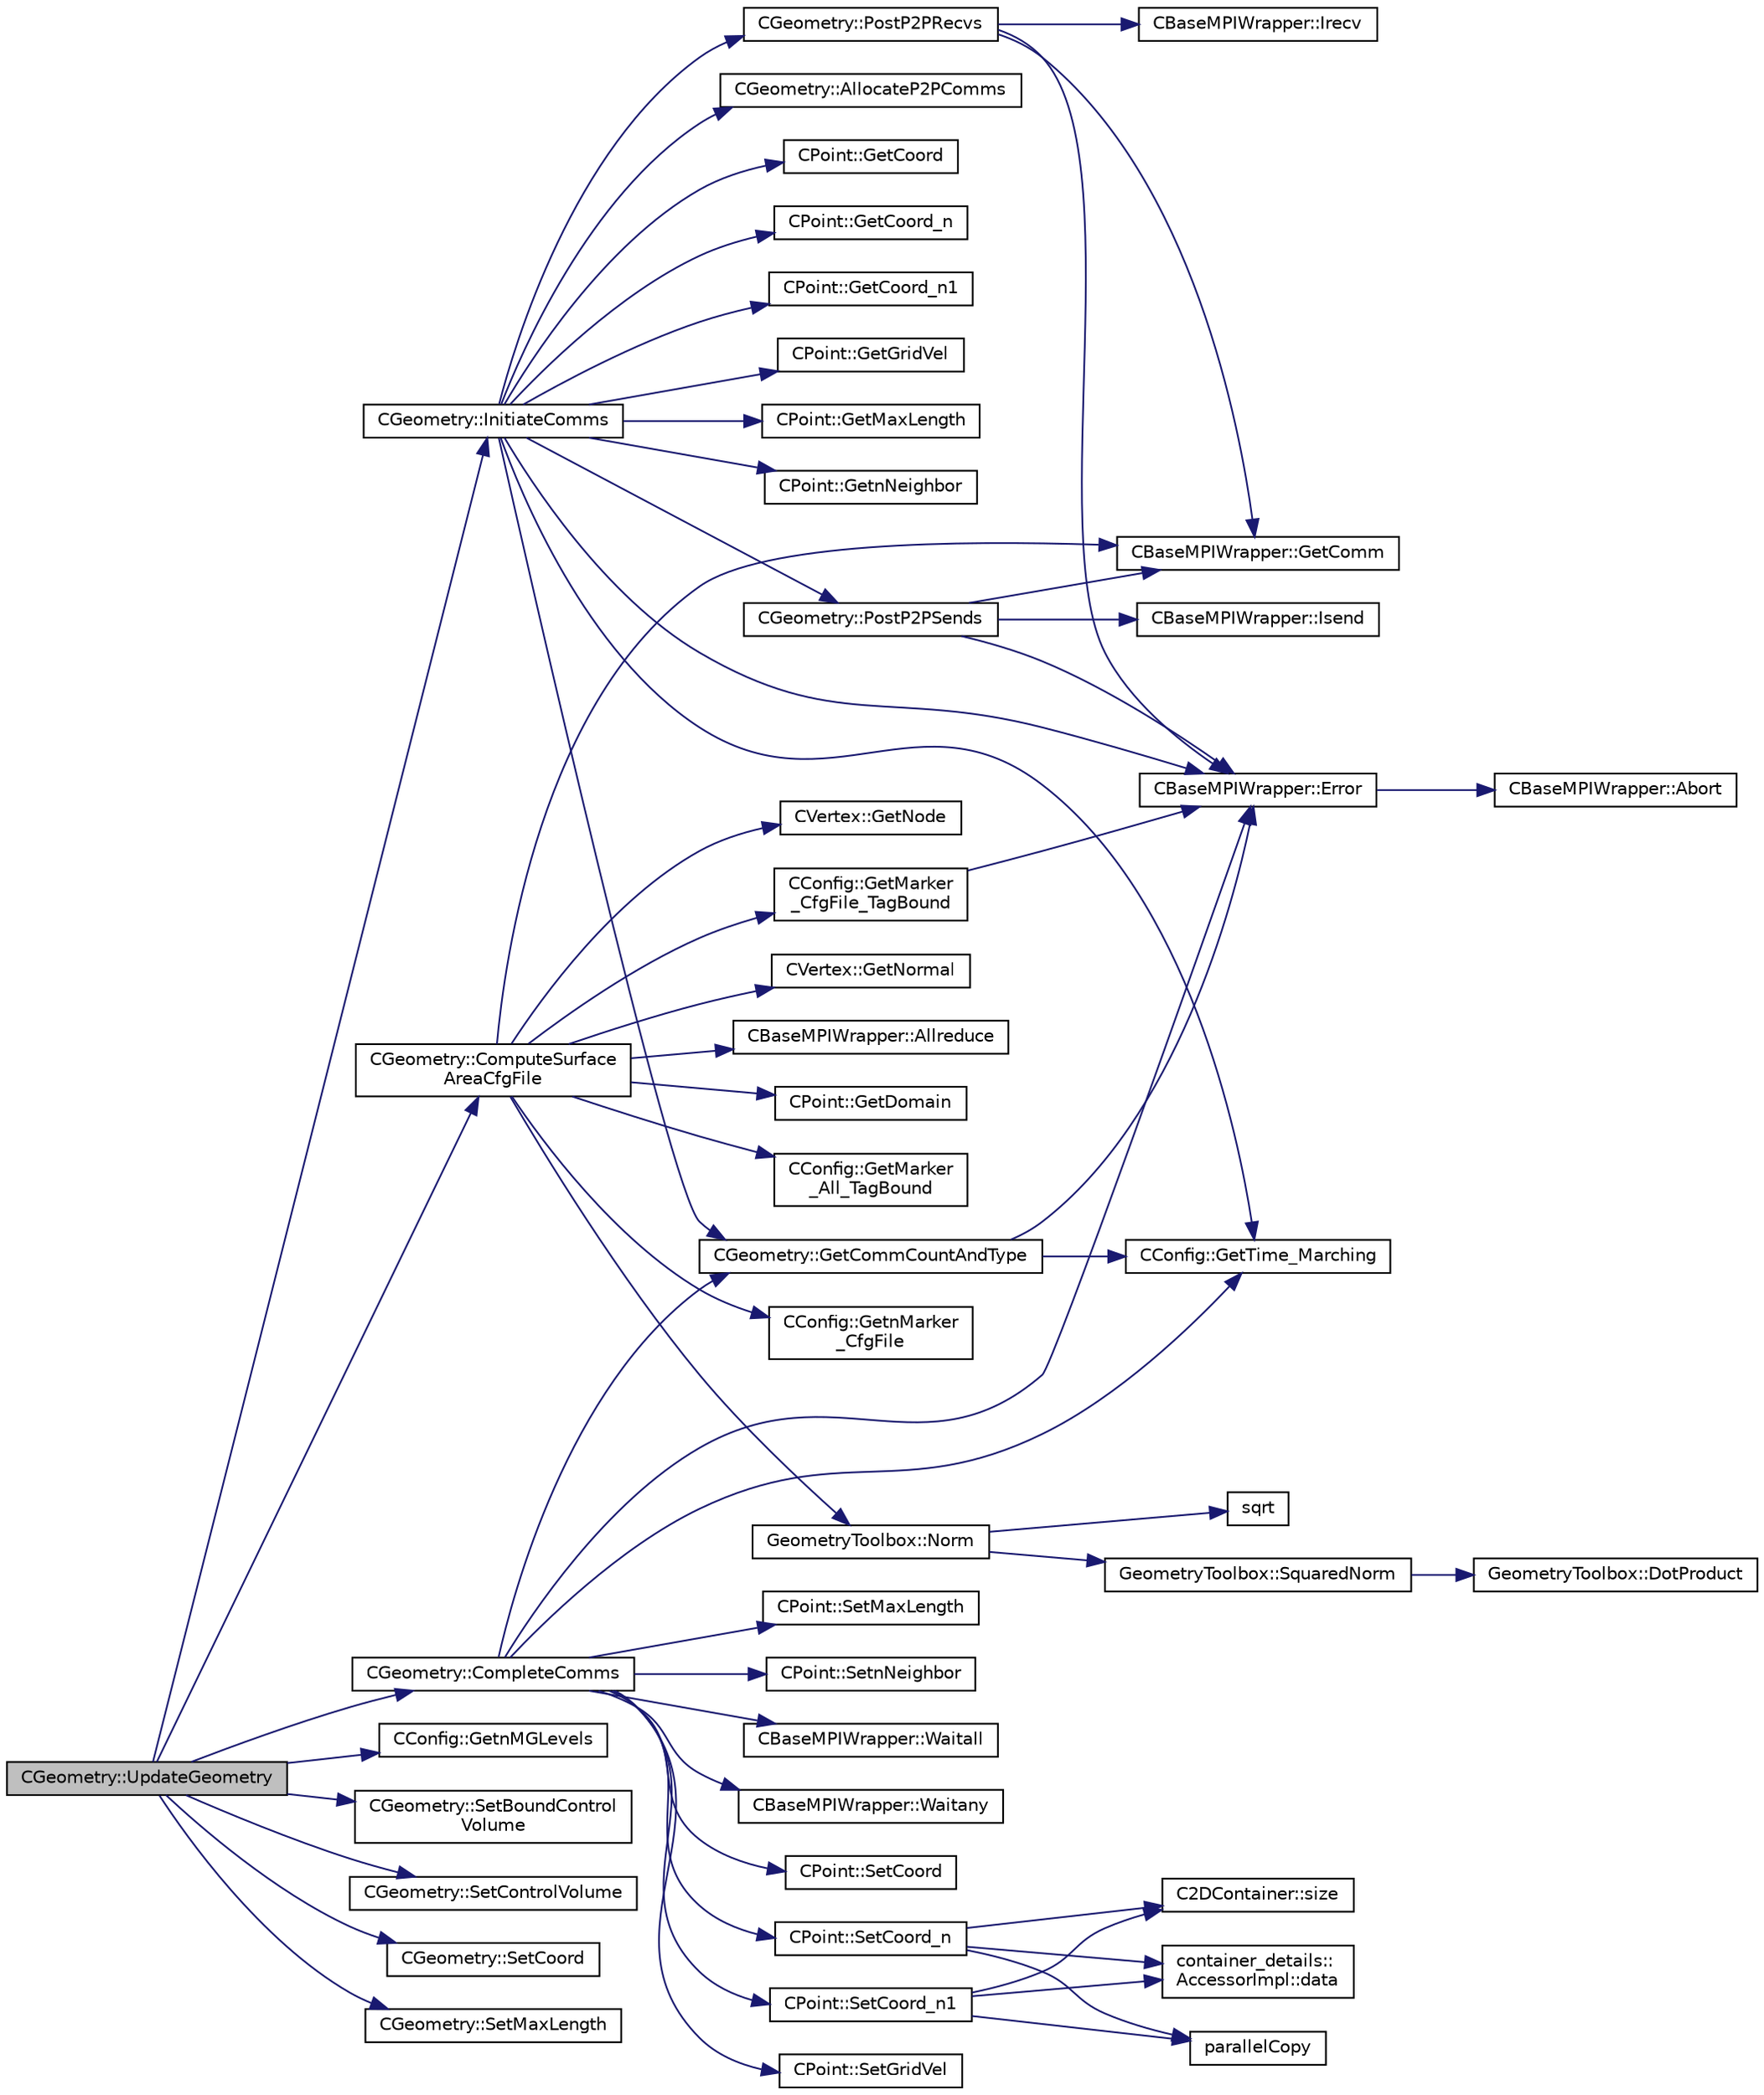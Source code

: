 digraph "CGeometry::UpdateGeometry"
{
 // LATEX_PDF_SIZE
  edge [fontname="Helvetica",fontsize="10",labelfontname="Helvetica",labelfontsize="10"];
  node [fontname="Helvetica",fontsize="10",shape=record];
  rankdir="LR";
  Node1 [label="CGeometry::UpdateGeometry",height=0.2,width=0.4,color="black", fillcolor="grey75", style="filled", fontcolor="black",tooltip="Update the multi-grid structure and the wall-distance."];
  Node1 -> Node2 [color="midnightblue",fontsize="10",style="solid",fontname="Helvetica"];
  Node2 [label="CGeometry::CompleteComms",height=0.2,width=0.4,color="black", fillcolor="white", style="filled",URL="$classCGeometry.html#a98e23b4abe55aaf85fb4350e6ccbc32e",tooltip="Routine to complete the set of non-blocking communications launched by InitiateComms() and unpacking ..."];
  Node2 -> Node3 [color="midnightblue",fontsize="10",style="solid",fontname="Helvetica"];
  Node3 [label="CBaseMPIWrapper::Error",height=0.2,width=0.4,color="black", fillcolor="white", style="filled",URL="$classCBaseMPIWrapper.html#a04457c47629bda56704e6a8804833eeb",tooltip=" "];
  Node3 -> Node4 [color="midnightblue",fontsize="10",style="solid",fontname="Helvetica"];
  Node4 [label="CBaseMPIWrapper::Abort",height=0.2,width=0.4,color="black", fillcolor="white", style="filled",URL="$classCBaseMPIWrapper.html#af7297d861dca86b45cf561b6ab642e8f",tooltip=" "];
  Node2 -> Node5 [color="midnightblue",fontsize="10",style="solid",fontname="Helvetica"];
  Node5 [label="CGeometry::GetCommCountAndType",height=0.2,width=0.4,color="black", fillcolor="white", style="filled",URL="$classCGeometry.html#a89bd3c70a6664228affca3fe7c870e8b",tooltip="Helper function to define the type and number of variables per point for each communication type."];
  Node5 -> Node3 [color="midnightblue",fontsize="10",style="solid",fontname="Helvetica"];
  Node5 -> Node6 [color="midnightblue",fontsize="10",style="solid",fontname="Helvetica"];
  Node6 [label="CConfig::GetTime_Marching",height=0.2,width=0.4,color="black", fillcolor="white", style="filled",URL="$classCConfig.html#ac47e04d76ce865893a94dcedd3c9b6a5",tooltip="Provides information about the time integration, and change the write in the output files information..."];
  Node2 -> Node6 [color="midnightblue",fontsize="10",style="solid",fontname="Helvetica"];
  Node2 -> Node7 [color="midnightblue",fontsize="10",style="solid",fontname="Helvetica"];
  Node7 [label="CPoint::SetCoord",height=0.2,width=0.4,color="black", fillcolor="white", style="filled",URL="$classCPoint.html#af3545cace579269797a534b6a10a42e1",tooltip="Set the coordinates for the control volume."];
  Node2 -> Node8 [color="midnightblue",fontsize="10",style="solid",fontname="Helvetica"];
  Node8 [label="CPoint::SetCoord_n",height=0.2,width=0.4,color="black", fillcolor="white", style="filled",URL="$classCPoint.html#ae01b3a0ffa94ce8b8ed6d1267b2fd7cf",tooltip="Set the coordinates of the control volume at time n to the ones in Coord."];
  Node8 -> Node9 [color="midnightblue",fontsize="10",style="solid",fontname="Helvetica"];
  Node9 [label="container_details::\lAccessorImpl::data",height=0.2,width=0.4,color="black", fillcolor="white", style="filled",URL="$classcontainer__details_1_1AccessorImpl.html#a5b5318f7212e57c13e464c398f74b3d5",tooltip=" "];
  Node8 -> Node10 [color="midnightblue",fontsize="10",style="solid",fontname="Helvetica"];
  Node10 [label="parallelCopy",height=0.2,width=0.4,color="black", fillcolor="white", style="filled",URL="$omp__structure_8hpp.html#a3af8b37ed645164f4c3441fa75e5fa76",tooltip="Copy data from one array-like object to another in parallel."];
  Node8 -> Node11 [color="midnightblue",fontsize="10",style="solid",fontname="Helvetica"];
  Node11 [label="C2DContainer::size",height=0.2,width=0.4,color="black", fillcolor="white", style="filled",URL="$classC2DContainer.html#a8278113dbcf54123f9852e7e44583759",tooltip=" "];
  Node2 -> Node12 [color="midnightblue",fontsize="10",style="solid",fontname="Helvetica"];
  Node12 [label="CPoint::SetCoord_n1",height=0.2,width=0.4,color="black", fillcolor="white", style="filled",URL="$classCPoint.html#a302a4933af6a0ea9c1bbda0aca8c5539",tooltip="Set the coordinates of the control volume at time n-1 to the ones in Coord_n."];
  Node12 -> Node9 [color="midnightblue",fontsize="10",style="solid",fontname="Helvetica"];
  Node12 -> Node10 [color="midnightblue",fontsize="10",style="solid",fontname="Helvetica"];
  Node12 -> Node11 [color="midnightblue",fontsize="10",style="solid",fontname="Helvetica"];
  Node2 -> Node13 [color="midnightblue",fontsize="10",style="solid",fontname="Helvetica"];
  Node13 [label="CPoint::SetGridVel",height=0.2,width=0.4,color="black", fillcolor="white", style="filled",URL="$classCPoint.html#accb2a44a58e7fc7a0e0f2a029cacc257",tooltip="Set the value of the grid velocity at the point."];
  Node2 -> Node14 [color="midnightblue",fontsize="10",style="solid",fontname="Helvetica"];
  Node14 [label="CPoint::SetMaxLength",height=0.2,width=0.4,color="black", fillcolor="white", style="filled",URL="$classCPoint.html#a17e40f832d4f8cea14f170e6d67beefb",tooltip="Set the max cell-center to cell-center length."];
  Node2 -> Node15 [color="midnightblue",fontsize="10",style="solid",fontname="Helvetica"];
  Node15 [label="CPoint::SetnNeighbor",height=0.2,width=0.4,color="black", fillcolor="white", style="filled",URL="$classCPoint.html#a28f69d74670361558e0fd31947cec519",tooltip="Set the number of neighbor (artificial dissipation)."];
  Node2 -> Node16 [color="midnightblue",fontsize="10",style="solid",fontname="Helvetica"];
  Node16 [label="CBaseMPIWrapper::Waitall",height=0.2,width=0.4,color="black", fillcolor="white", style="filled",URL="$classCBaseMPIWrapper.html#a01c02f8c0c799ccd15023f0c2c3cae27",tooltip=" "];
  Node2 -> Node17 [color="midnightblue",fontsize="10",style="solid",fontname="Helvetica"];
  Node17 [label="CBaseMPIWrapper::Waitany",height=0.2,width=0.4,color="black", fillcolor="white", style="filled",URL="$classCBaseMPIWrapper.html#a5f4a1382f625fbbfb2c6224a87591825",tooltip=" "];
  Node1 -> Node18 [color="midnightblue",fontsize="10",style="solid",fontname="Helvetica"];
  Node18 [label="CGeometry::ComputeSurface\lAreaCfgFile",height=0.2,width=0.4,color="black", fillcolor="white", style="filled",URL="$classCGeometry.html#a2279bf9ab2a161f5f937698d469cb6ab",tooltip="Compute the surface area of all global markers."];
  Node18 -> Node19 [color="midnightblue",fontsize="10",style="solid",fontname="Helvetica"];
  Node19 [label="CBaseMPIWrapper::Allreduce",height=0.2,width=0.4,color="black", fillcolor="white", style="filled",URL="$classCBaseMPIWrapper.html#a381d4b3738c09d92ee1ae9f89715b541",tooltip=" "];
  Node18 -> Node20 [color="midnightblue",fontsize="10",style="solid",fontname="Helvetica"];
  Node20 [label="CBaseMPIWrapper::GetComm",height=0.2,width=0.4,color="black", fillcolor="white", style="filled",URL="$classCBaseMPIWrapper.html#a8154391fc3522954802889d81d4ef5da",tooltip=" "];
  Node18 -> Node21 [color="midnightblue",fontsize="10",style="solid",fontname="Helvetica"];
  Node21 [label="CPoint::GetDomain",height=0.2,width=0.4,color="black", fillcolor="white", style="filled",URL="$classCPoint.html#aa58a27b602e47ddcad22ae74a5c6bc81",tooltip="For parallel computation, its indicates if a point must be computed or not."];
  Node18 -> Node22 [color="midnightblue",fontsize="10",style="solid",fontname="Helvetica"];
  Node22 [label="CConfig::GetMarker\l_All_TagBound",height=0.2,width=0.4,color="black", fillcolor="white", style="filled",URL="$classCConfig.html#ab8c9c1f45950a29355be4ff357049440",tooltip="Get the index of the surface defined in the geometry file."];
  Node18 -> Node23 [color="midnightblue",fontsize="10",style="solid",fontname="Helvetica"];
  Node23 [label="CConfig::GetMarker\l_CfgFile_TagBound",height=0.2,width=0.4,color="black", fillcolor="white", style="filled",URL="$classCConfig.html#a1287f2e7a3be479749d08495f6cc580e",tooltip="Get the index in the config information of the marker val_marker."];
  Node23 -> Node3 [color="midnightblue",fontsize="10",style="solid",fontname="Helvetica"];
  Node18 -> Node24 [color="midnightblue",fontsize="10",style="solid",fontname="Helvetica"];
  Node24 [label="CConfig::GetnMarker\l_CfgFile",height=0.2,width=0.4,color="black", fillcolor="white", style="filled",URL="$classCConfig.html#a4c448120a31816c3593e5cfd9a76d1a1",tooltip="Get the total number of boundary markers in the config file."];
  Node18 -> Node25 [color="midnightblue",fontsize="10",style="solid",fontname="Helvetica"];
  Node25 [label="CVertex::GetNode",height=0.2,width=0.4,color="black", fillcolor="white", style="filled",URL="$classCVertex.html#ad568da06e7191358d3a09a1bee71cdb5",tooltip="Get the node of the vertex."];
  Node18 -> Node26 [color="midnightblue",fontsize="10",style="solid",fontname="Helvetica"];
  Node26 [label="CVertex::GetNormal",height=0.2,width=0.4,color="black", fillcolor="white", style="filled",URL="$classCVertex.html#a57cacfe764770e6c0e54c278cb584f7c",tooltip="Copy the the normal vector of a face."];
  Node18 -> Node27 [color="midnightblue",fontsize="10",style="solid",fontname="Helvetica"];
  Node27 [label="GeometryToolbox::Norm",height=0.2,width=0.4,color="black", fillcolor="white", style="filled",URL="$group__GeometryToolbox.html#gad8b24e50333c9a8378f7abf18222f36a",tooltip=" "];
  Node27 -> Node28 [color="midnightblue",fontsize="10",style="solid",fontname="Helvetica"];
  Node28 [label="sqrt",height=0.2,width=0.4,color="black", fillcolor="white", style="filled",URL="$group__SIMD.html#ga54a1925ab40fb4249ea255072520de35",tooltip=" "];
  Node27 -> Node29 [color="midnightblue",fontsize="10",style="solid",fontname="Helvetica"];
  Node29 [label="GeometryToolbox::SquaredNorm",height=0.2,width=0.4,color="black", fillcolor="white", style="filled",URL="$group__GeometryToolbox.html#ga98c9b9314cc6352c9bba49b8cfb4b056",tooltip=" "];
  Node29 -> Node30 [color="midnightblue",fontsize="10",style="solid",fontname="Helvetica"];
  Node30 [label="GeometryToolbox::DotProduct",height=0.2,width=0.4,color="black", fillcolor="white", style="filled",URL="$group__GeometryToolbox.html#ga7ec3e1e20fab73dbf0159fe38492cc89",tooltip=" "];
  Node1 -> Node31 [color="midnightblue",fontsize="10",style="solid",fontname="Helvetica"];
  Node31 [label="CConfig::GetnMGLevels",height=0.2,width=0.4,color="black", fillcolor="white", style="filled",URL="$classCConfig.html#a15a61a6f9a1d415c3509018f4916c5c1",tooltip="Get the number of multigrid levels."];
  Node1 -> Node32 [color="midnightblue",fontsize="10",style="solid",fontname="Helvetica"];
  Node32 [label="CGeometry::InitiateComms",height=0.2,width=0.4,color="black", fillcolor="white", style="filled",URL="$classCGeometry.html#a40ce655ee42332e9bbfd25282b9100d6",tooltip="Routine to load a geometric quantity into the data structures for MPI point-to-point communication an..."];
  Node32 -> Node33 [color="midnightblue",fontsize="10",style="solid",fontname="Helvetica"];
  Node33 [label="CGeometry::AllocateP2PComms",height=0.2,width=0.4,color="black", fillcolor="white", style="filled",URL="$classCGeometry.html#ab8d78a9f4017431b7542e154f58a7e63",tooltip="Routine to allocate buffers for point-to-point MPI communications. Also called to dynamically realloc..."];
  Node32 -> Node3 [color="midnightblue",fontsize="10",style="solid",fontname="Helvetica"];
  Node32 -> Node5 [color="midnightblue",fontsize="10",style="solid",fontname="Helvetica"];
  Node32 -> Node34 [color="midnightblue",fontsize="10",style="solid",fontname="Helvetica"];
  Node34 [label="CPoint::GetCoord",height=0.2,width=0.4,color="black", fillcolor="white", style="filled",URL="$classCPoint.html#ab16c29dd03911529cd73bf467c313179",tooltip="Get the coordinates dor the control volume."];
  Node32 -> Node35 [color="midnightblue",fontsize="10",style="solid",fontname="Helvetica"];
  Node35 [label="CPoint::GetCoord_n",height=0.2,width=0.4,color="black", fillcolor="white", style="filled",URL="$classCPoint.html#a042fc434e2e67901c80cec5c27138ea5",tooltip="Get the coordinates of the control volume at time n."];
  Node32 -> Node36 [color="midnightblue",fontsize="10",style="solid",fontname="Helvetica"];
  Node36 [label="CPoint::GetCoord_n1",height=0.2,width=0.4,color="black", fillcolor="white", style="filled",URL="$classCPoint.html#a0a0919da2570fd86c64fd79362123878",tooltip="Get the coordinates of the control volume at time n-1."];
  Node32 -> Node37 [color="midnightblue",fontsize="10",style="solid",fontname="Helvetica"];
  Node37 [label="CPoint::GetGridVel",height=0.2,width=0.4,color="black", fillcolor="white", style="filled",URL="$classCPoint.html#a65d855a9c2ad2971546038b34acd5b92",tooltip="Get the value of the grid velocity at the point."];
  Node32 -> Node38 [color="midnightblue",fontsize="10",style="solid",fontname="Helvetica"];
  Node38 [label="CPoint::GetMaxLength",height=0.2,width=0.4,color="black", fillcolor="white", style="filled",URL="$classCPoint.html#ad0c00c19c17734a270b7569deded9236",tooltip="Get the maximum cell-center to cell-center length."];
  Node32 -> Node39 [color="midnightblue",fontsize="10",style="solid",fontname="Helvetica"];
  Node39 [label="CPoint::GetnNeighbor",height=0.2,width=0.4,color="black", fillcolor="white", style="filled",URL="$classCPoint.html#a49aa3858a7980bdf135f30d835bfebe9",tooltip="Get the number of neighbor of a point."];
  Node32 -> Node6 [color="midnightblue",fontsize="10",style="solid",fontname="Helvetica"];
  Node32 -> Node40 [color="midnightblue",fontsize="10",style="solid",fontname="Helvetica"];
  Node40 [label="CGeometry::PostP2PRecvs",height=0.2,width=0.4,color="black", fillcolor="white", style="filled",URL="$classCGeometry.html#a0951357cde88070db559d6d2511a515d",tooltip="Routine to launch non-blocking recvs only for all point-to-point communication with neighboring parti..."];
  Node40 -> Node3 [color="midnightblue",fontsize="10",style="solid",fontname="Helvetica"];
  Node40 -> Node20 [color="midnightblue",fontsize="10",style="solid",fontname="Helvetica"];
  Node40 -> Node41 [color="midnightblue",fontsize="10",style="solid",fontname="Helvetica"];
  Node41 [label="CBaseMPIWrapper::Irecv",height=0.2,width=0.4,color="black", fillcolor="white", style="filled",URL="$classCBaseMPIWrapper.html#a672b3e2ba61a86f9a157e7623389c000",tooltip=" "];
  Node32 -> Node42 [color="midnightblue",fontsize="10",style="solid",fontname="Helvetica"];
  Node42 [label="CGeometry::PostP2PSends",height=0.2,width=0.4,color="black", fillcolor="white", style="filled",URL="$classCGeometry.html#a3fd5ef26d01c258616c8bd5f83e345f5",tooltip="Routine to launch a single non-blocking send once the buffer is loaded for a point-to-point commucati..."];
  Node42 -> Node3 [color="midnightblue",fontsize="10",style="solid",fontname="Helvetica"];
  Node42 -> Node20 [color="midnightblue",fontsize="10",style="solid",fontname="Helvetica"];
  Node42 -> Node43 [color="midnightblue",fontsize="10",style="solid",fontname="Helvetica"];
  Node43 [label="CBaseMPIWrapper::Isend",height=0.2,width=0.4,color="black", fillcolor="white", style="filled",URL="$classCBaseMPIWrapper.html#a4009cae40f1e050b3635a8d803dbfa3d",tooltip=" "];
  Node1 -> Node44 [color="midnightblue",fontsize="10",style="solid",fontname="Helvetica"];
  Node44 [label="CGeometry::SetBoundControl\lVolume",height=0.2,width=0.4,color="black", fillcolor="white", style="filled",URL="$classCGeometry.html#a0b41f8d5d800f92ceb6ade66cc2a158c",tooltip="A virtual member."];
  Node1 -> Node45 [color="midnightblue",fontsize="10",style="solid",fontname="Helvetica"];
  Node45 [label="CGeometry::SetControlVolume",height=0.2,width=0.4,color="black", fillcolor="white", style="filled",URL="$classCGeometry.html#ab6583796f03a4cc6c3db6d7874d7b36f",tooltip="Sets control volume."];
  Node1 -> Node46 [color="midnightblue",fontsize="10",style="solid",fontname="Helvetica"];
  Node46 [label="CGeometry::SetCoord",height=0.2,width=0.4,color="black", fillcolor="white", style="filled",URL="$classCGeometry.html#af535d6a780ca4df33bc04cb828f61048",tooltip="A virtual member."];
  Node1 -> Node47 [color="midnightblue",fontsize="10",style="solid",fontname="Helvetica"];
  Node47 [label="CGeometry::SetMaxLength",height=0.2,width=0.4,color="black", fillcolor="white", style="filled",URL="$classCGeometry.html#a4e68700218f3d58806c0827c64e63599",tooltip="Set max length."];
}
